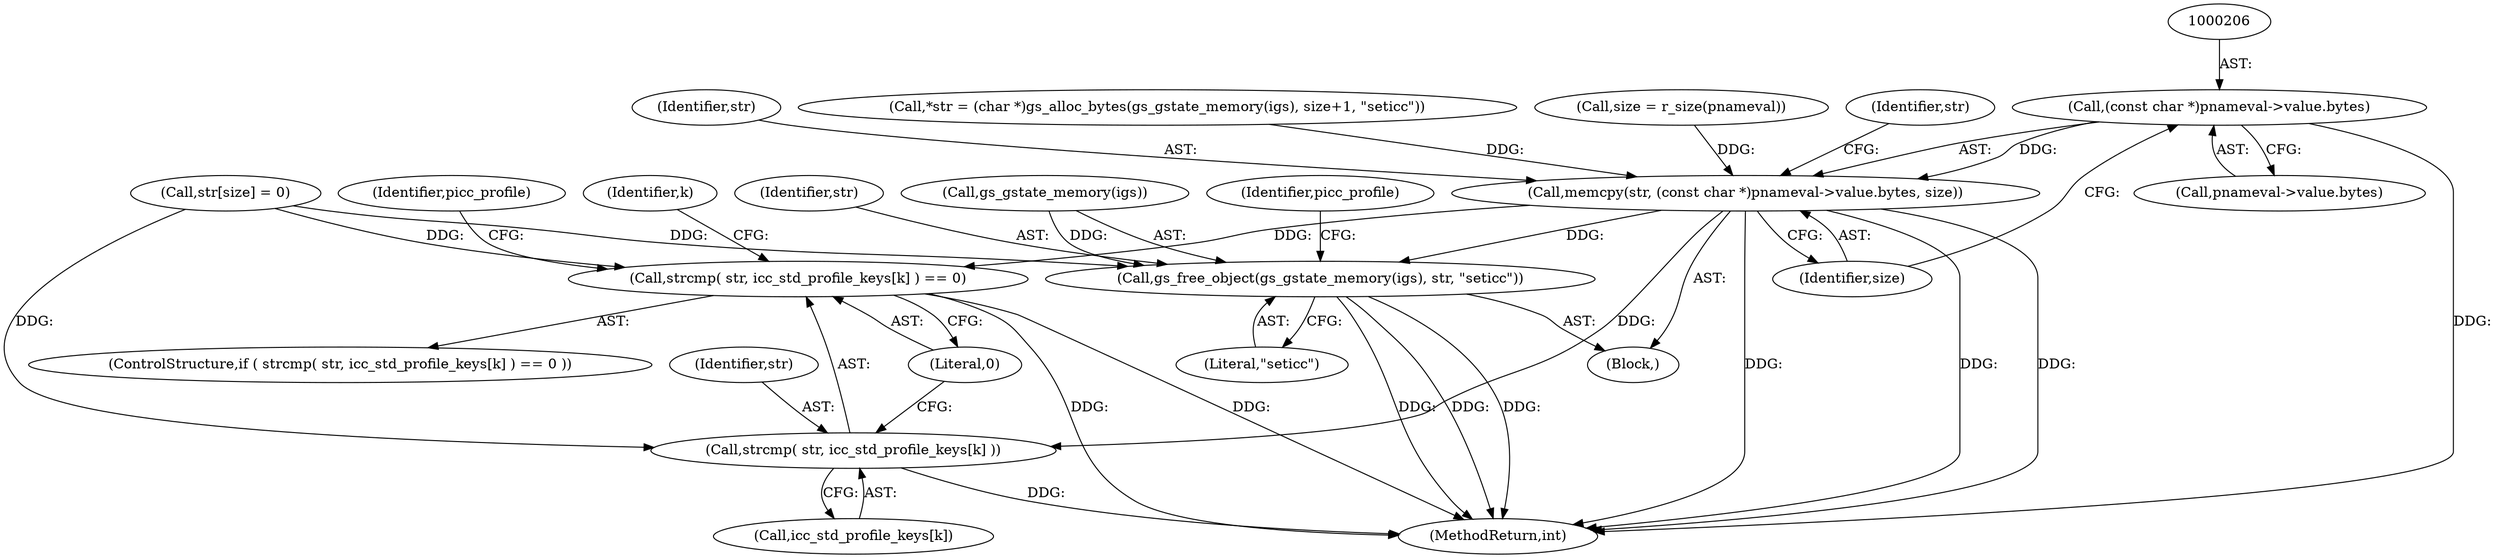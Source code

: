 digraph "0_ghostscript_67d760ab775dae4efe803b5944b0439aa3c0b04a@pointer" {
"1000205" [label="(Call,(const char *)pnameval->value.bytes)"];
"1000203" [label="(Call,memcpy(str, (const char *)pnameval->value.bytes, size))"];
"1000229" [label="(Call,strcmp( str, icc_std_profile_keys[k] ) == 0)"];
"1000230" [label="(Call,strcmp( str, icc_std_profile_keys[k] ))"];
"1000250" [label="(Call,gs_free_object(gs_gstate_memory(igs), str, \"seticc\"))"];
"1000204" [label="(Identifier,str)"];
"1000192" [label="(Call,*str = (char *)gs_alloc_bytes(gs_gstate_memory(igs), size+1, \"seticc\"))"];
"1000226" [label="(Identifier,k)"];
"1000254" [label="(Literal,\"seticc\")"];
"1000289" [label="(Identifier,picc_profile)"];
"1000585" [label="(MethodReturn,int)"];
"1000203" [label="(Call,memcpy(str, (const char *)pnameval->value.bytes, size))"];
"1000253" [label="(Identifier,str)"];
"1000212" [label="(Identifier,size)"];
"1000230" [label="(Call,strcmp( str, icc_std_profile_keys[k] ))"];
"1000251" [label="(Call,gs_gstate_memory(igs))"];
"1000187" [label="(Call,size = r_size(pnameval))"];
"1000250" [label="(Call,gs_free_object(gs_gstate_memory(igs), str, \"seticc\"))"];
"1000229" [label="(Call,strcmp( str, icc_std_profile_keys[k] ) == 0)"];
"1000205" [label="(Call,(const char *)pnameval->value.bytes)"];
"1000213" [label="(Call,str[size] = 0)"];
"1000235" [label="(Literal,0)"];
"1000231" [label="(Identifier,str)"];
"1000215" [label="(Identifier,str)"];
"1000228" [label="(ControlStructure,if ( strcmp( str, icc_std_profile_keys[k] ) == 0 ))"];
"1000238" [label="(Identifier,picc_profile)"];
"1000232" [label="(Call,icc_std_profile_keys[k])"];
"1000185" [label="(Block,)"];
"1000207" [label="(Call,pnameval->value.bytes)"];
"1000205" -> "1000203"  [label="AST: "];
"1000205" -> "1000207"  [label="CFG: "];
"1000206" -> "1000205"  [label="AST: "];
"1000207" -> "1000205"  [label="AST: "];
"1000212" -> "1000205"  [label="CFG: "];
"1000205" -> "1000585"  [label="DDG: "];
"1000205" -> "1000203"  [label="DDG: "];
"1000203" -> "1000185"  [label="AST: "];
"1000203" -> "1000212"  [label="CFG: "];
"1000204" -> "1000203"  [label="AST: "];
"1000212" -> "1000203"  [label="AST: "];
"1000215" -> "1000203"  [label="CFG: "];
"1000203" -> "1000585"  [label="DDG: "];
"1000203" -> "1000585"  [label="DDG: "];
"1000203" -> "1000585"  [label="DDG: "];
"1000192" -> "1000203"  [label="DDG: "];
"1000187" -> "1000203"  [label="DDG: "];
"1000203" -> "1000229"  [label="DDG: "];
"1000203" -> "1000230"  [label="DDG: "];
"1000203" -> "1000250"  [label="DDG: "];
"1000229" -> "1000228"  [label="AST: "];
"1000229" -> "1000235"  [label="CFG: "];
"1000230" -> "1000229"  [label="AST: "];
"1000235" -> "1000229"  [label="AST: "];
"1000238" -> "1000229"  [label="CFG: "];
"1000226" -> "1000229"  [label="CFG: "];
"1000229" -> "1000585"  [label="DDG: "];
"1000229" -> "1000585"  [label="DDG: "];
"1000213" -> "1000229"  [label="DDG: "];
"1000230" -> "1000232"  [label="CFG: "];
"1000231" -> "1000230"  [label="AST: "];
"1000232" -> "1000230"  [label="AST: "];
"1000235" -> "1000230"  [label="CFG: "];
"1000230" -> "1000585"  [label="DDG: "];
"1000213" -> "1000230"  [label="DDG: "];
"1000250" -> "1000185"  [label="AST: "];
"1000250" -> "1000254"  [label="CFG: "];
"1000251" -> "1000250"  [label="AST: "];
"1000253" -> "1000250"  [label="AST: "];
"1000254" -> "1000250"  [label="AST: "];
"1000289" -> "1000250"  [label="CFG: "];
"1000250" -> "1000585"  [label="DDG: "];
"1000250" -> "1000585"  [label="DDG: "];
"1000250" -> "1000585"  [label="DDG: "];
"1000251" -> "1000250"  [label="DDG: "];
"1000213" -> "1000250"  [label="DDG: "];
}
